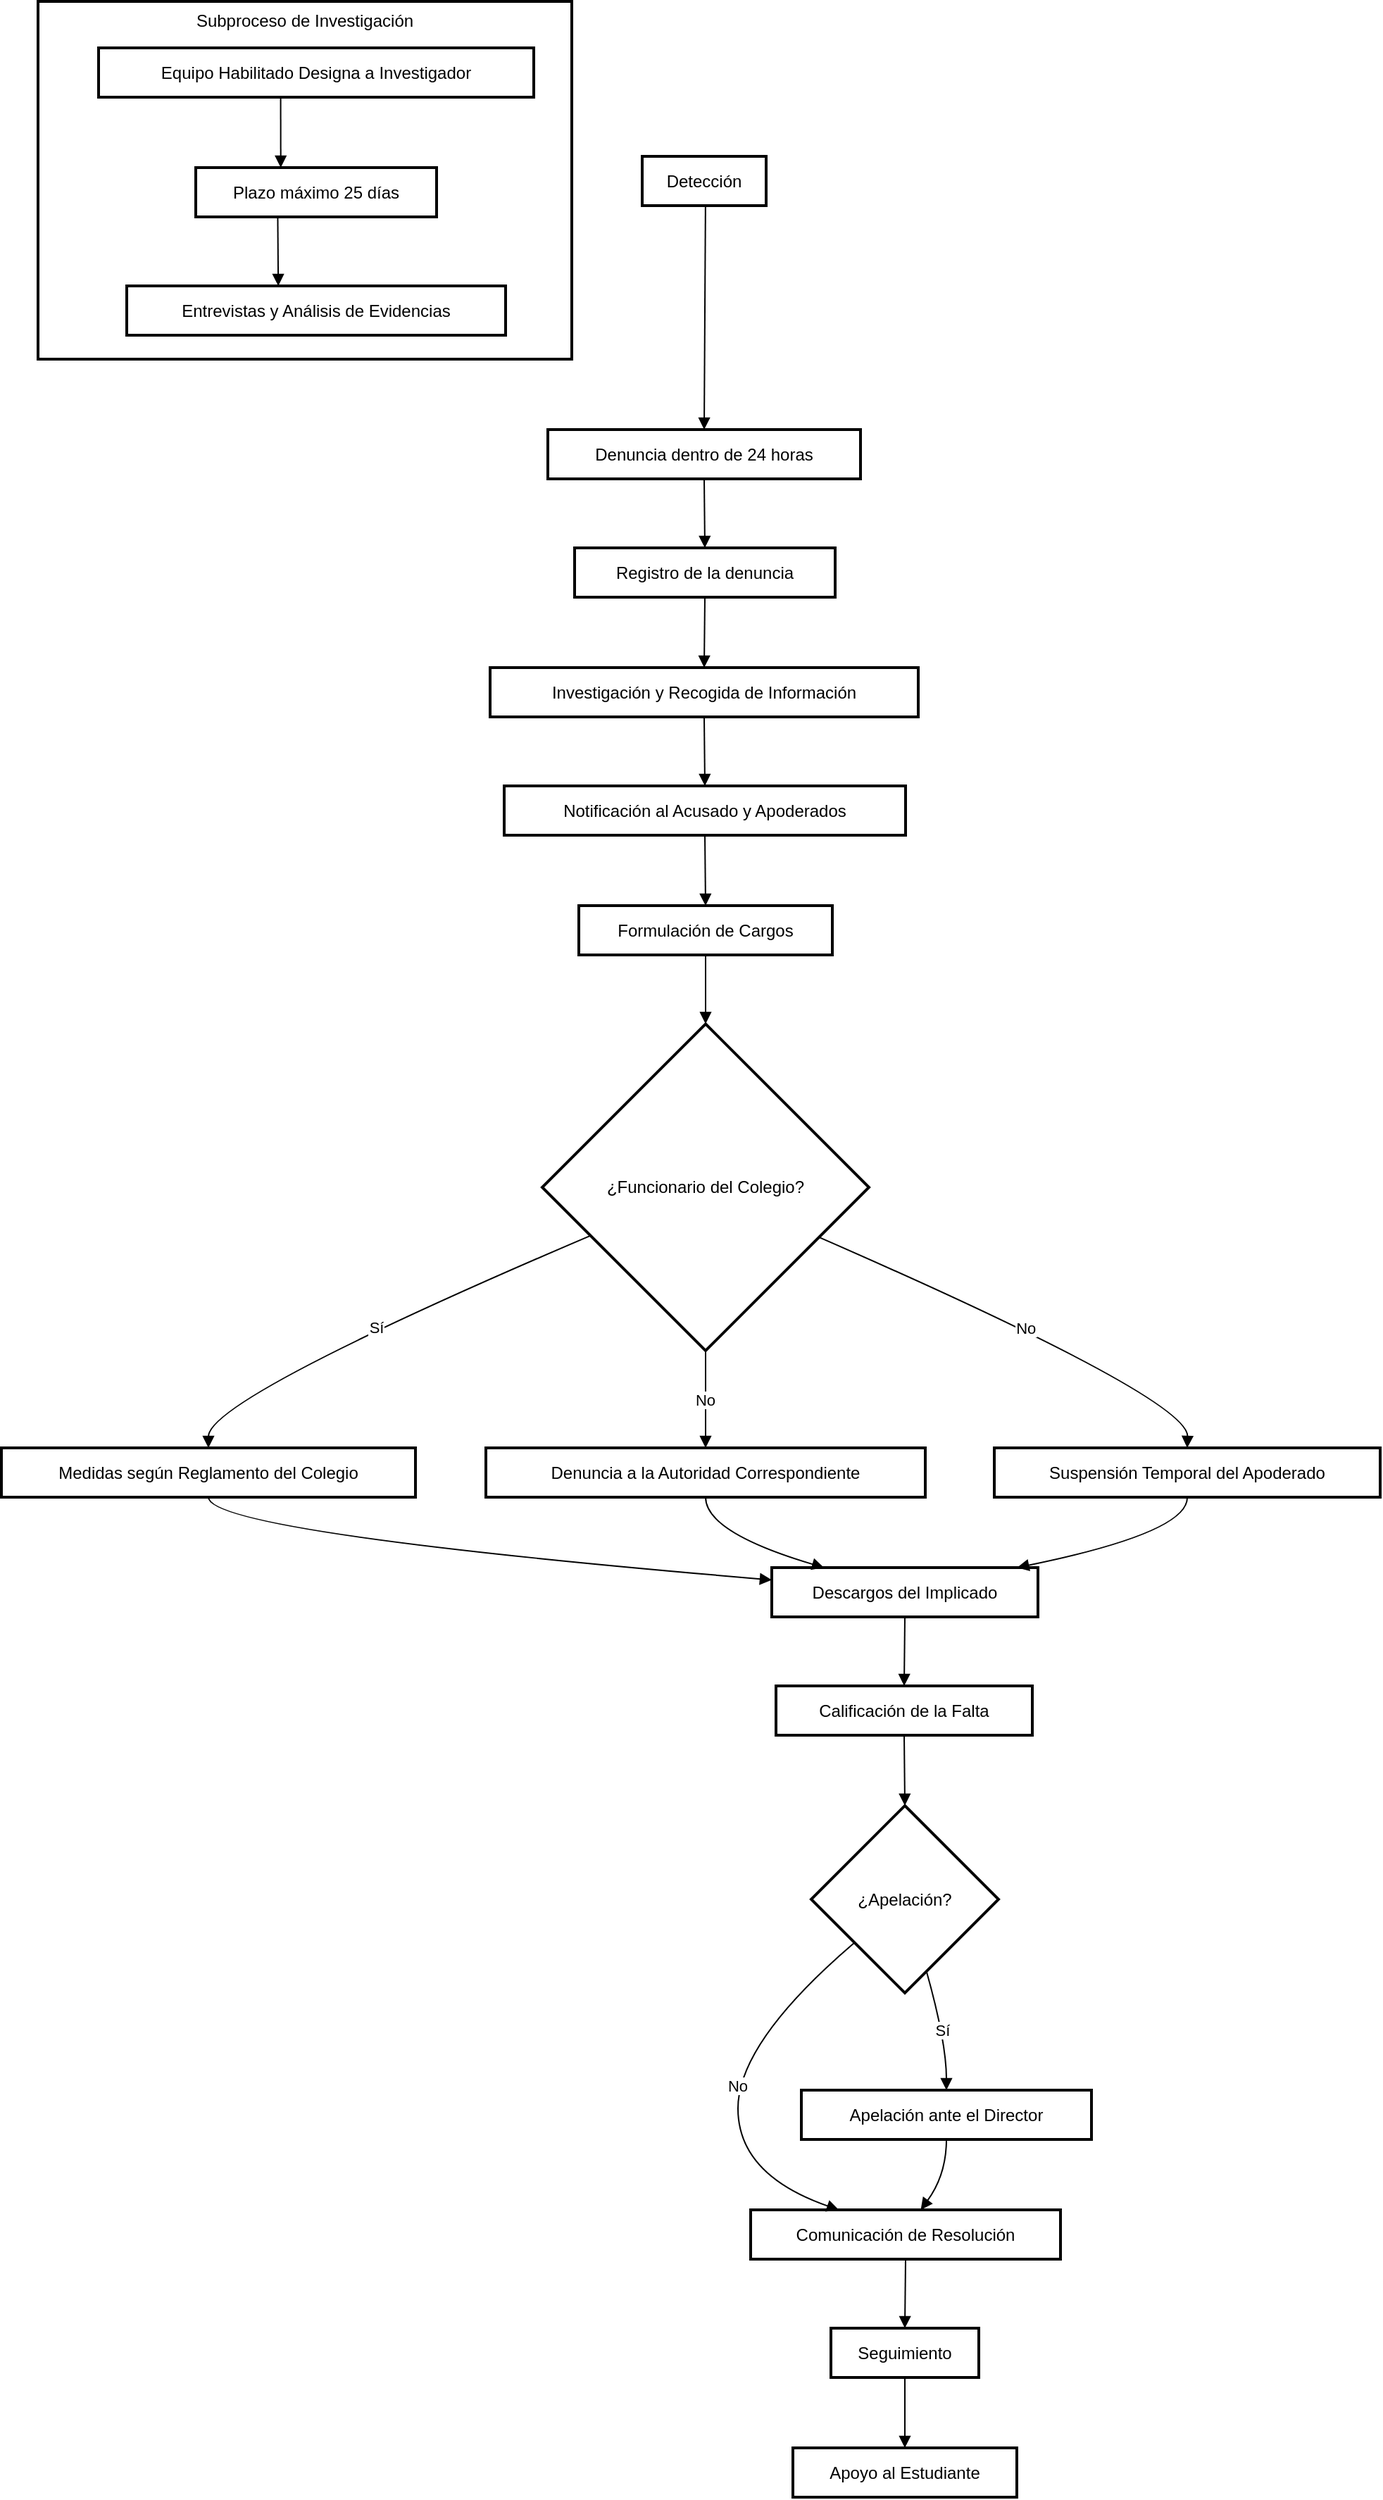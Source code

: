 <mxfile version="24.6.2" type="github">
  <diagram name="Página-1" id="CS4iCR3pgw73cPygQZ5M">
    <mxGraphModel dx="954" dy="532" grid="1" gridSize="10" guides="1" tooltips="1" connect="1" arrows="1" fold="1" page="1" pageScale="1" pageWidth="827" pageHeight="1169" math="0" shadow="0">
      <root>
        <mxCell id="0" />
        <mxCell id="1" parent="0" />
        <mxCell id="yrPN6VFHD7X4fEckNID9-1" value="Subproceso de Investigación" style="whiteSpace=wrap;strokeWidth=2;verticalAlign=top;" vertex="1" parent="1">
          <mxGeometry x="46" y="20" width="379" height="254" as="geometry" />
        </mxCell>
        <mxCell id="yrPN6VFHD7X4fEckNID9-2" value="Equipo Habilitado Designa a Investigador" style="whiteSpace=wrap;strokeWidth=2;" vertex="1" parent="yrPN6VFHD7X4fEckNID9-1">
          <mxGeometry x="43" y="33" width="309" height="35" as="geometry" />
        </mxCell>
        <mxCell id="yrPN6VFHD7X4fEckNID9-3" value="Plazo máximo 25 días" style="whiteSpace=wrap;strokeWidth=2;" vertex="1" parent="yrPN6VFHD7X4fEckNID9-1">
          <mxGeometry x="112" y="118" width="171" height="35" as="geometry" />
        </mxCell>
        <mxCell id="yrPN6VFHD7X4fEckNID9-4" value="Entrevistas y Análisis de Evidencias" style="whiteSpace=wrap;strokeWidth=2;" vertex="1" parent="yrPN6VFHD7X4fEckNID9-1">
          <mxGeometry x="63" y="202" width="269" height="35" as="geometry" />
        </mxCell>
        <mxCell id="yrPN6VFHD7X4fEckNID9-5" value="" style="curved=1;startArrow=none;endArrow=block;exitX=0.42;exitY=0.99;entryX=0.35;entryY=-0.01;rounded=0;" edge="1" parent="yrPN6VFHD7X4fEckNID9-1" source="yrPN6VFHD7X4fEckNID9-2" target="yrPN6VFHD7X4fEckNID9-3">
          <mxGeometry relative="1" as="geometry">
            <Array as="points" />
          </mxGeometry>
        </mxCell>
        <mxCell id="yrPN6VFHD7X4fEckNID9-6" value="" style="curved=1;startArrow=none;endArrow=block;exitX=0.35;exitY=0.97;entryX=0.4;entryY=0;rounded=0;" edge="1" parent="yrPN6VFHD7X4fEckNID9-1" source="yrPN6VFHD7X4fEckNID9-3" target="yrPN6VFHD7X4fEckNID9-4">
          <mxGeometry relative="1" as="geometry">
            <Array as="points" />
          </mxGeometry>
        </mxCell>
        <mxCell id="yrPN6VFHD7X4fEckNID9-7" value="Detección" style="whiteSpace=wrap;strokeWidth=2;" vertex="1" parent="1">
          <mxGeometry x="475" y="130" width="88" height="35" as="geometry" />
        </mxCell>
        <mxCell id="yrPN6VFHD7X4fEckNID9-8" value="Denuncia dentro de 24 horas" style="whiteSpace=wrap;strokeWidth=2;" vertex="1" parent="1">
          <mxGeometry x="408" y="324" width="222" height="35" as="geometry" />
        </mxCell>
        <mxCell id="yrPN6VFHD7X4fEckNID9-9" value="Registro de la denuncia" style="whiteSpace=wrap;strokeWidth=2;" vertex="1" parent="1">
          <mxGeometry x="427" y="408" width="185" height="35" as="geometry" />
        </mxCell>
        <mxCell id="yrPN6VFHD7X4fEckNID9-10" value="Investigación y Recogida de Información" style="whiteSpace=wrap;strokeWidth=2;" vertex="1" parent="1">
          <mxGeometry x="367" y="493" width="304" height="35" as="geometry" />
        </mxCell>
        <mxCell id="yrPN6VFHD7X4fEckNID9-11" value="Notificación al Acusado y Apoderados" style="whiteSpace=wrap;strokeWidth=2;" vertex="1" parent="1">
          <mxGeometry x="377" y="577" width="285" height="35" as="geometry" />
        </mxCell>
        <mxCell id="yrPN6VFHD7X4fEckNID9-12" value="Formulación de Cargos" style="whiteSpace=wrap;strokeWidth=2;" vertex="1" parent="1">
          <mxGeometry x="430" y="662" width="180" height="35" as="geometry" />
        </mxCell>
        <mxCell id="yrPN6VFHD7X4fEckNID9-13" value="¿Funcionario del Colegio?" style="rhombus;strokeWidth=2;whiteSpace=wrap;" vertex="1" parent="1">
          <mxGeometry x="404" y="746" width="232" height="232" as="geometry" />
        </mxCell>
        <mxCell id="yrPN6VFHD7X4fEckNID9-14" value="Medidas según Reglamento del Colegio" style="whiteSpace=wrap;strokeWidth=2;" vertex="1" parent="1">
          <mxGeometry x="20" y="1047" width="294" height="35" as="geometry" />
        </mxCell>
        <mxCell id="yrPN6VFHD7X4fEckNID9-15" value="Denuncia a la Autoridad Correspondiente" style="whiteSpace=wrap;strokeWidth=2;" vertex="1" parent="1">
          <mxGeometry x="364" y="1047" width="312" height="35" as="geometry" />
        </mxCell>
        <mxCell id="yrPN6VFHD7X4fEckNID9-16" value="Suspensión Temporal del Apoderado" style="whiteSpace=wrap;strokeWidth=2;" vertex="1" parent="1">
          <mxGeometry x="725" y="1047" width="274" height="35" as="geometry" />
        </mxCell>
        <mxCell id="yrPN6VFHD7X4fEckNID9-17" value="Descargos del Implicado" style="whiteSpace=wrap;strokeWidth=2;" vertex="1" parent="1">
          <mxGeometry x="567" y="1132" width="189" height="35" as="geometry" />
        </mxCell>
        <mxCell id="yrPN6VFHD7X4fEckNID9-18" value="Calificación de la Falta" style="whiteSpace=wrap;strokeWidth=2;" vertex="1" parent="1">
          <mxGeometry x="570" y="1216" width="182" height="35" as="geometry" />
        </mxCell>
        <mxCell id="yrPN6VFHD7X4fEckNID9-19" value="¿Apelación?" style="rhombus;strokeWidth=2;whiteSpace=wrap;" vertex="1" parent="1">
          <mxGeometry x="595" y="1301" width="133" height="133" as="geometry" />
        </mxCell>
        <mxCell id="yrPN6VFHD7X4fEckNID9-20" value="Apelación ante el Director" style="whiteSpace=wrap;strokeWidth=2;" vertex="1" parent="1">
          <mxGeometry x="588" y="1503" width="206" height="35" as="geometry" />
        </mxCell>
        <mxCell id="yrPN6VFHD7X4fEckNID9-21" value="Comunicación de Resolución" style="whiteSpace=wrap;strokeWidth=2;" vertex="1" parent="1">
          <mxGeometry x="552" y="1588" width="220" height="35" as="geometry" />
        </mxCell>
        <mxCell id="yrPN6VFHD7X4fEckNID9-22" value="Seguimiento" style="whiteSpace=wrap;strokeWidth=2;" vertex="1" parent="1">
          <mxGeometry x="609" y="1672" width="105" height="35" as="geometry" />
        </mxCell>
        <mxCell id="yrPN6VFHD7X4fEckNID9-23" value="Apoyo al Estudiante" style="whiteSpace=wrap;strokeWidth=2;" vertex="1" parent="1">
          <mxGeometry x="582" y="1757" width="159" height="35" as="geometry" />
        </mxCell>
        <mxCell id="yrPN6VFHD7X4fEckNID9-24" value="" style="curved=1;startArrow=none;endArrow=block;exitX=0.51;exitY=0.97;entryX=0.5;entryY=-0.01;rounded=0;" edge="1" parent="1" source="yrPN6VFHD7X4fEckNID9-7" target="yrPN6VFHD7X4fEckNID9-8">
          <mxGeometry relative="1" as="geometry">
            <Array as="points" />
          </mxGeometry>
        </mxCell>
        <mxCell id="yrPN6VFHD7X4fEckNID9-25" value="" style="curved=1;startArrow=none;endArrow=block;exitX=0.5;exitY=0.97;entryX=0.5;entryY=0;rounded=0;" edge="1" parent="1" source="yrPN6VFHD7X4fEckNID9-8" target="yrPN6VFHD7X4fEckNID9-9">
          <mxGeometry relative="1" as="geometry">
            <Array as="points" />
          </mxGeometry>
        </mxCell>
        <mxCell id="yrPN6VFHD7X4fEckNID9-26" value="" style="curved=1;startArrow=none;endArrow=block;exitX=0.5;exitY=0.99;entryX=0.5;entryY=-0.01;rounded=0;" edge="1" parent="1" source="yrPN6VFHD7X4fEckNID9-9" target="yrPN6VFHD7X4fEckNID9-10">
          <mxGeometry relative="1" as="geometry">
            <Array as="points" />
          </mxGeometry>
        </mxCell>
        <mxCell id="yrPN6VFHD7X4fEckNID9-27" value="" style="curved=1;startArrow=none;endArrow=block;exitX=0.5;exitY=0.97;entryX=0.5;entryY=0;rounded=0;" edge="1" parent="1" source="yrPN6VFHD7X4fEckNID9-10" target="yrPN6VFHD7X4fEckNID9-11">
          <mxGeometry relative="1" as="geometry">
            <Array as="points" />
          </mxGeometry>
        </mxCell>
        <mxCell id="yrPN6VFHD7X4fEckNID9-28" value="" style="curved=1;startArrow=none;endArrow=block;exitX=0.5;exitY=0.99;entryX=0.5;entryY=-0.01;rounded=0;" edge="1" parent="1" source="yrPN6VFHD7X4fEckNID9-11" target="yrPN6VFHD7X4fEckNID9-12">
          <mxGeometry relative="1" as="geometry">
            <Array as="points" />
          </mxGeometry>
        </mxCell>
        <mxCell id="yrPN6VFHD7X4fEckNID9-29" value="" style="curved=1;startArrow=none;endArrow=block;exitX=0.5;exitY=0.97;entryX=0.5;entryY=0;rounded=0;" edge="1" parent="1" source="yrPN6VFHD7X4fEckNID9-12" target="yrPN6VFHD7X4fEckNID9-13">
          <mxGeometry relative="1" as="geometry">
            <Array as="points" />
          </mxGeometry>
        </mxCell>
        <mxCell id="yrPN6VFHD7X4fEckNID9-30" value="Sí" style="curved=1;startArrow=none;endArrow=block;exitX=0;exitY=0.71;entryX=0.5;entryY=0;rounded=0;" edge="1" parent="1" source="yrPN6VFHD7X4fEckNID9-13" target="yrPN6VFHD7X4fEckNID9-14">
          <mxGeometry relative="1" as="geometry">
            <Array as="points">
              <mxPoint x="167" y="1012" />
            </Array>
          </mxGeometry>
        </mxCell>
        <mxCell id="yrPN6VFHD7X4fEckNID9-31" value="No" style="curved=1;startArrow=none;endArrow=block;exitX=0.5;exitY=1;entryX=0.5;entryY=0;rounded=0;" edge="1" parent="1" source="yrPN6VFHD7X4fEckNID9-13" target="yrPN6VFHD7X4fEckNID9-15">
          <mxGeometry relative="1" as="geometry">
            <Array as="points" />
          </mxGeometry>
        </mxCell>
        <mxCell id="yrPN6VFHD7X4fEckNID9-32" value="No" style="curved=1;startArrow=none;endArrow=block;exitX=1;exitY=0.72;entryX=0.5;entryY=0;rounded=0;" edge="1" parent="1" source="yrPN6VFHD7X4fEckNID9-13" target="yrPN6VFHD7X4fEckNID9-16">
          <mxGeometry relative="1" as="geometry">
            <Array as="points">
              <mxPoint x="863" y="1012" />
            </Array>
          </mxGeometry>
        </mxCell>
        <mxCell id="yrPN6VFHD7X4fEckNID9-33" value="" style="curved=1;startArrow=none;endArrow=block;exitX=0.5;exitY=0.99;entryX=0;entryY=0.25;rounded=0;" edge="1" parent="1" source="yrPN6VFHD7X4fEckNID9-14" target="yrPN6VFHD7X4fEckNID9-17">
          <mxGeometry relative="1" as="geometry">
            <Array as="points">
              <mxPoint x="167" y="1107" />
            </Array>
          </mxGeometry>
        </mxCell>
        <mxCell id="yrPN6VFHD7X4fEckNID9-34" value="" style="curved=1;startArrow=none;endArrow=block;exitX=0.5;exitY=0.99;entryX=0.19;entryY=-0.01;rounded=0;" edge="1" parent="1" source="yrPN6VFHD7X4fEckNID9-15" target="yrPN6VFHD7X4fEckNID9-17">
          <mxGeometry relative="1" as="geometry">
            <Array as="points">
              <mxPoint x="520" y="1107" />
            </Array>
          </mxGeometry>
        </mxCell>
        <mxCell id="yrPN6VFHD7X4fEckNID9-35" value="" style="curved=1;startArrow=none;endArrow=block;exitX=0.5;exitY=0.99;entryX=0.93;entryY=-0.01;rounded=0;" edge="1" parent="1" source="yrPN6VFHD7X4fEckNID9-16" target="yrPN6VFHD7X4fEckNID9-17">
          <mxGeometry relative="1" as="geometry">
            <Array as="points">
              <mxPoint x="863" y="1107" />
            </Array>
          </mxGeometry>
        </mxCell>
        <mxCell id="yrPN6VFHD7X4fEckNID9-36" value="" style="curved=1;startArrow=none;endArrow=block;exitX=0.5;exitY=0.97;entryX=0.5;entryY=0;rounded=0;" edge="1" parent="1" source="yrPN6VFHD7X4fEckNID9-17" target="yrPN6VFHD7X4fEckNID9-18">
          <mxGeometry relative="1" as="geometry">
            <Array as="points" />
          </mxGeometry>
        </mxCell>
        <mxCell id="yrPN6VFHD7X4fEckNID9-37" value="" style="curved=1;startArrow=none;endArrow=block;exitX=0.5;exitY=0.99;entryX=0.5;entryY=0;rounded=0;" edge="1" parent="1" source="yrPN6VFHD7X4fEckNID9-18" target="yrPN6VFHD7X4fEckNID9-19">
          <mxGeometry relative="1" as="geometry">
            <Array as="points" />
          </mxGeometry>
        </mxCell>
        <mxCell id="yrPN6VFHD7X4fEckNID9-38" value="Sí" style="curved=1;startArrow=none;endArrow=block;exitX=0.65;exitY=1;entryX=0.5;entryY=0.01;rounded=0;" edge="1" parent="1" source="yrPN6VFHD7X4fEckNID9-19" target="yrPN6VFHD7X4fEckNID9-20">
          <mxGeometry relative="1" as="geometry">
            <Array as="points">
              <mxPoint x="691" y="1469" />
            </Array>
          </mxGeometry>
        </mxCell>
        <mxCell id="yrPN6VFHD7X4fEckNID9-39" value="No" style="curved=1;startArrow=none;endArrow=block;exitX=0;exitY=0.93;entryX=0.28;entryY=-0.01;rounded=0;" edge="1" parent="1" source="yrPN6VFHD7X4fEckNID9-19" target="yrPN6VFHD7X4fEckNID9-21">
          <mxGeometry relative="1" as="geometry">
            <Array as="points">
              <mxPoint x="543" y="1469" />
              <mxPoint x="543" y="1563" />
            </Array>
          </mxGeometry>
        </mxCell>
        <mxCell id="yrPN6VFHD7X4fEckNID9-40" value="" style="curved=1;startArrow=none;endArrow=block;exitX=0.5;exitY=0.99;entryX=0.55;entryY=-0.01;rounded=0;" edge="1" parent="1" source="yrPN6VFHD7X4fEckNID9-20" target="yrPN6VFHD7X4fEckNID9-21">
          <mxGeometry relative="1" as="geometry">
            <Array as="points">
              <mxPoint x="691" y="1563" />
            </Array>
          </mxGeometry>
        </mxCell>
        <mxCell id="yrPN6VFHD7X4fEckNID9-41" value="" style="curved=1;startArrow=none;endArrow=block;exitX=0.5;exitY=0.98;entryX=0.5;entryY=0.01;rounded=0;" edge="1" parent="1" source="yrPN6VFHD7X4fEckNID9-21" target="yrPN6VFHD7X4fEckNID9-22">
          <mxGeometry relative="1" as="geometry">
            <Array as="points" />
          </mxGeometry>
        </mxCell>
        <mxCell id="yrPN6VFHD7X4fEckNID9-42" value="" style="curved=1;startArrow=none;endArrow=block;exitX=0.5;exitY=0.99;entryX=0.5;entryY=-0.01;rounded=0;" edge="1" parent="1" source="yrPN6VFHD7X4fEckNID9-22" target="yrPN6VFHD7X4fEckNID9-23">
          <mxGeometry relative="1" as="geometry">
            <Array as="points" />
          </mxGeometry>
        </mxCell>
      </root>
    </mxGraphModel>
  </diagram>
</mxfile>
